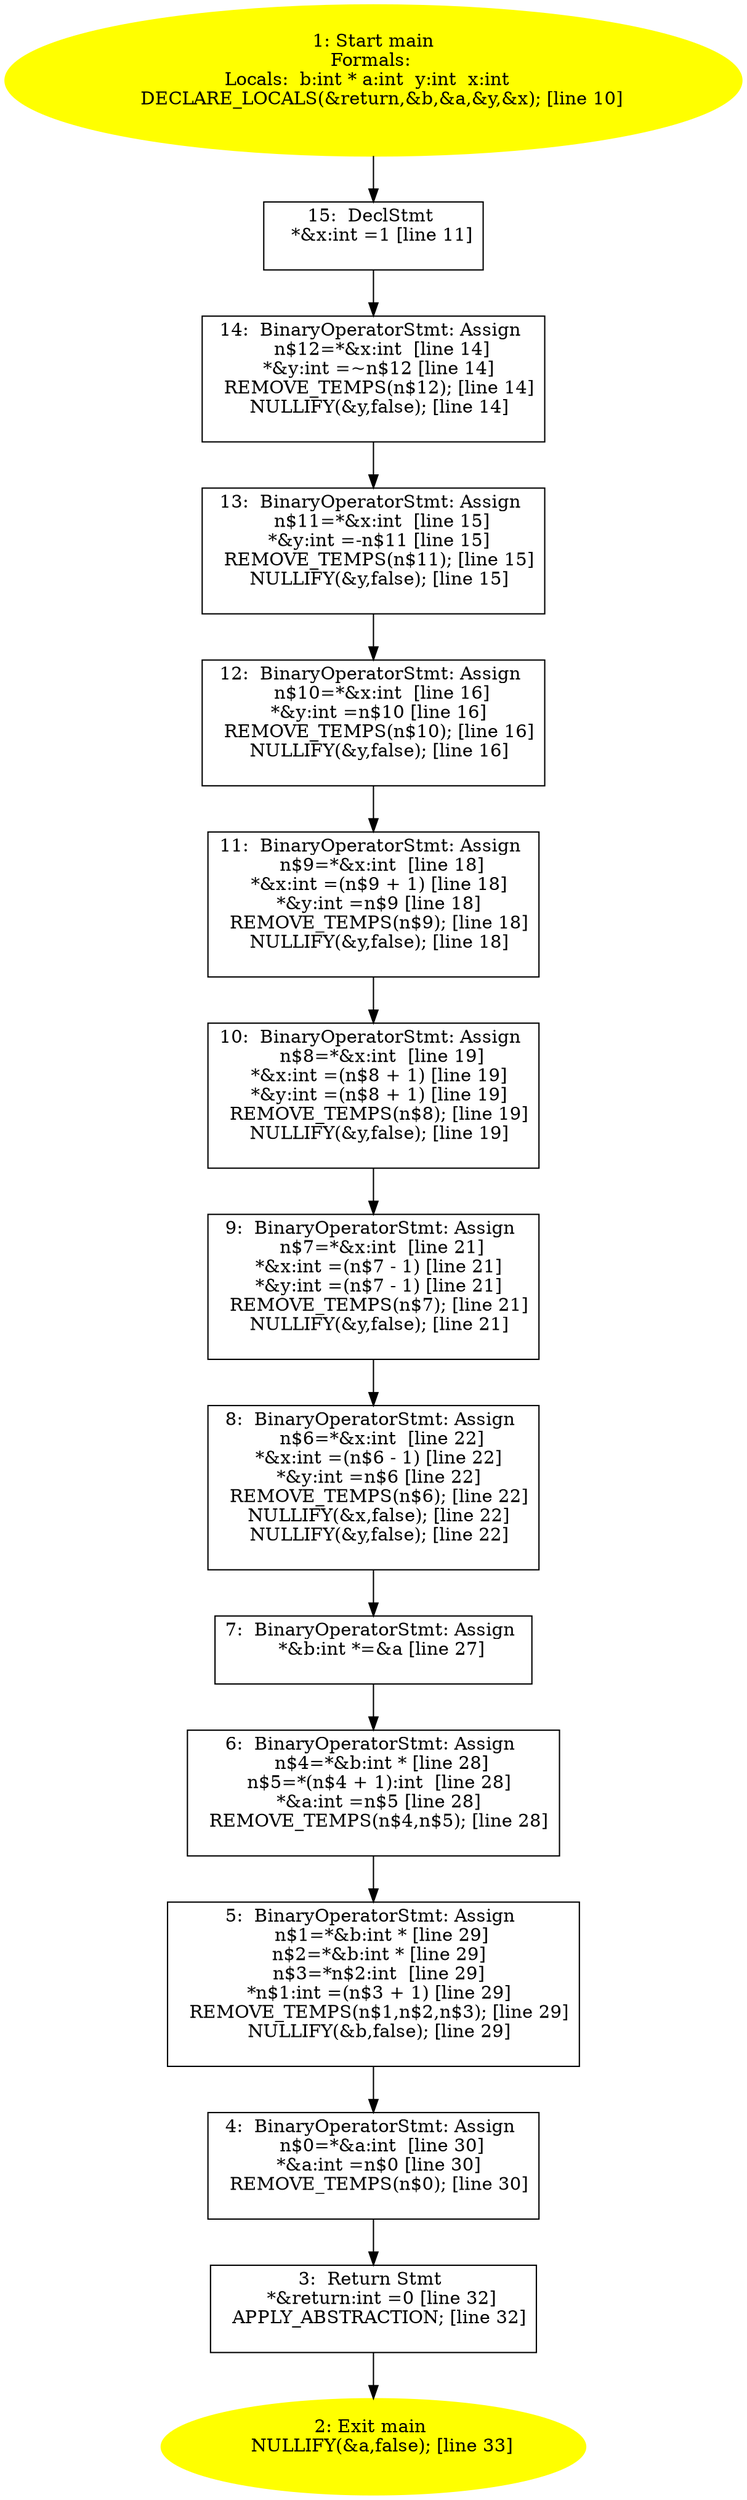 digraph iCFG {
15 [label="15:  DeclStmt \n   *&x:int =1 [line 11]\n " shape="box"]
	

	 15 -> 14 ;
14 [label="14:  BinaryOperatorStmt: Assign \n   n$12=*&x:int  [line 14]\n  *&y:int =~n$12 [line 14]\n  REMOVE_TEMPS(n$12); [line 14]\n  NULLIFY(&y,false); [line 14]\n " shape="box"]
	

	 14 -> 13 ;
13 [label="13:  BinaryOperatorStmt: Assign \n   n$11=*&x:int  [line 15]\n  *&y:int =-n$11 [line 15]\n  REMOVE_TEMPS(n$11); [line 15]\n  NULLIFY(&y,false); [line 15]\n " shape="box"]
	

	 13 -> 12 ;
12 [label="12:  BinaryOperatorStmt: Assign \n   n$10=*&x:int  [line 16]\n  *&y:int =n$10 [line 16]\n  REMOVE_TEMPS(n$10); [line 16]\n  NULLIFY(&y,false); [line 16]\n " shape="box"]
	

	 12 -> 11 ;
11 [label="11:  BinaryOperatorStmt: Assign \n   n$9=*&x:int  [line 18]\n  *&x:int =(n$9 + 1) [line 18]\n  *&y:int =n$9 [line 18]\n  REMOVE_TEMPS(n$9); [line 18]\n  NULLIFY(&y,false); [line 18]\n " shape="box"]
	

	 11 -> 10 ;
10 [label="10:  BinaryOperatorStmt: Assign \n   n$8=*&x:int  [line 19]\n  *&x:int =(n$8 + 1) [line 19]\n  *&y:int =(n$8 + 1) [line 19]\n  REMOVE_TEMPS(n$8); [line 19]\n  NULLIFY(&y,false); [line 19]\n " shape="box"]
	

	 10 -> 9 ;
9 [label="9:  BinaryOperatorStmt: Assign \n   n$7=*&x:int  [line 21]\n  *&x:int =(n$7 - 1) [line 21]\n  *&y:int =(n$7 - 1) [line 21]\n  REMOVE_TEMPS(n$7); [line 21]\n  NULLIFY(&y,false); [line 21]\n " shape="box"]
	

	 9 -> 8 ;
8 [label="8:  BinaryOperatorStmt: Assign \n   n$6=*&x:int  [line 22]\n  *&x:int =(n$6 - 1) [line 22]\n  *&y:int =n$6 [line 22]\n  REMOVE_TEMPS(n$6); [line 22]\n  NULLIFY(&x,false); [line 22]\n  NULLIFY(&y,false); [line 22]\n " shape="box"]
	

	 8 -> 7 ;
7 [label="7:  BinaryOperatorStmt: Assign \n   *&b:int *=&a [line 27]\n " shape="box"]
	

	 7 -> 6 ;
6 [label="6:  BinaryOperatorStmt: Assign \n   n$4=*&b:int * [line 28]\n  n$5=*(n$4 + 1):int  [line 28]\n  *&a:int =n$5 [line 28]\n  REMOVE_TEMPS(n$4,n$5); [line 28]\n " shape="box"]
	

	 6 -> 5 ;
5 [label="5:  BinaryOperatorStmt: Assign \n   n$1=*&b:int * [line 29]\n  n$2=*&b:int * [line 29]\n  n$3=*n$2:int  [line 29]\n  *n$1:int =(n$3 + 1) [line 29]\n  REMOVE_TEMPS(n$1,n$2,n$3); [line 29]\n  NULLIFY(&b,false); [line 29]\n " shape="box"]
	

	 5 -> 4 ;
4 [label="4:  BinaryOperatorStmt: Assign \n   n$0=*&a:int  [line 30]\n  *&a:int =n$0 [line 30]\n  REMOVE_TEMPS(n$0); [line 30]\n " shape="box"]
	

	 4 -> 3 ;
3 [label="3:  Return Stmt \n   *&return:int =0 [line 32]\n  APPLY_ABSTRACTION; [line 32]\n " shape="box"]
	

	 3 -> 2 ;
2 [label="2: Exit main \n   NULLIFY(&a,false); [line 33]\n " color=yellow style=filled]
	

1 [label="1: Start main\nFormals: \nLocals:  b:int * a:int  y:int  x:int  \n   DECLARE_LOCALS(&return,&b,&a,&y,&x); [line 10]\n " color=yellow style=filled]
	

	 1 -> 15 ;
}
